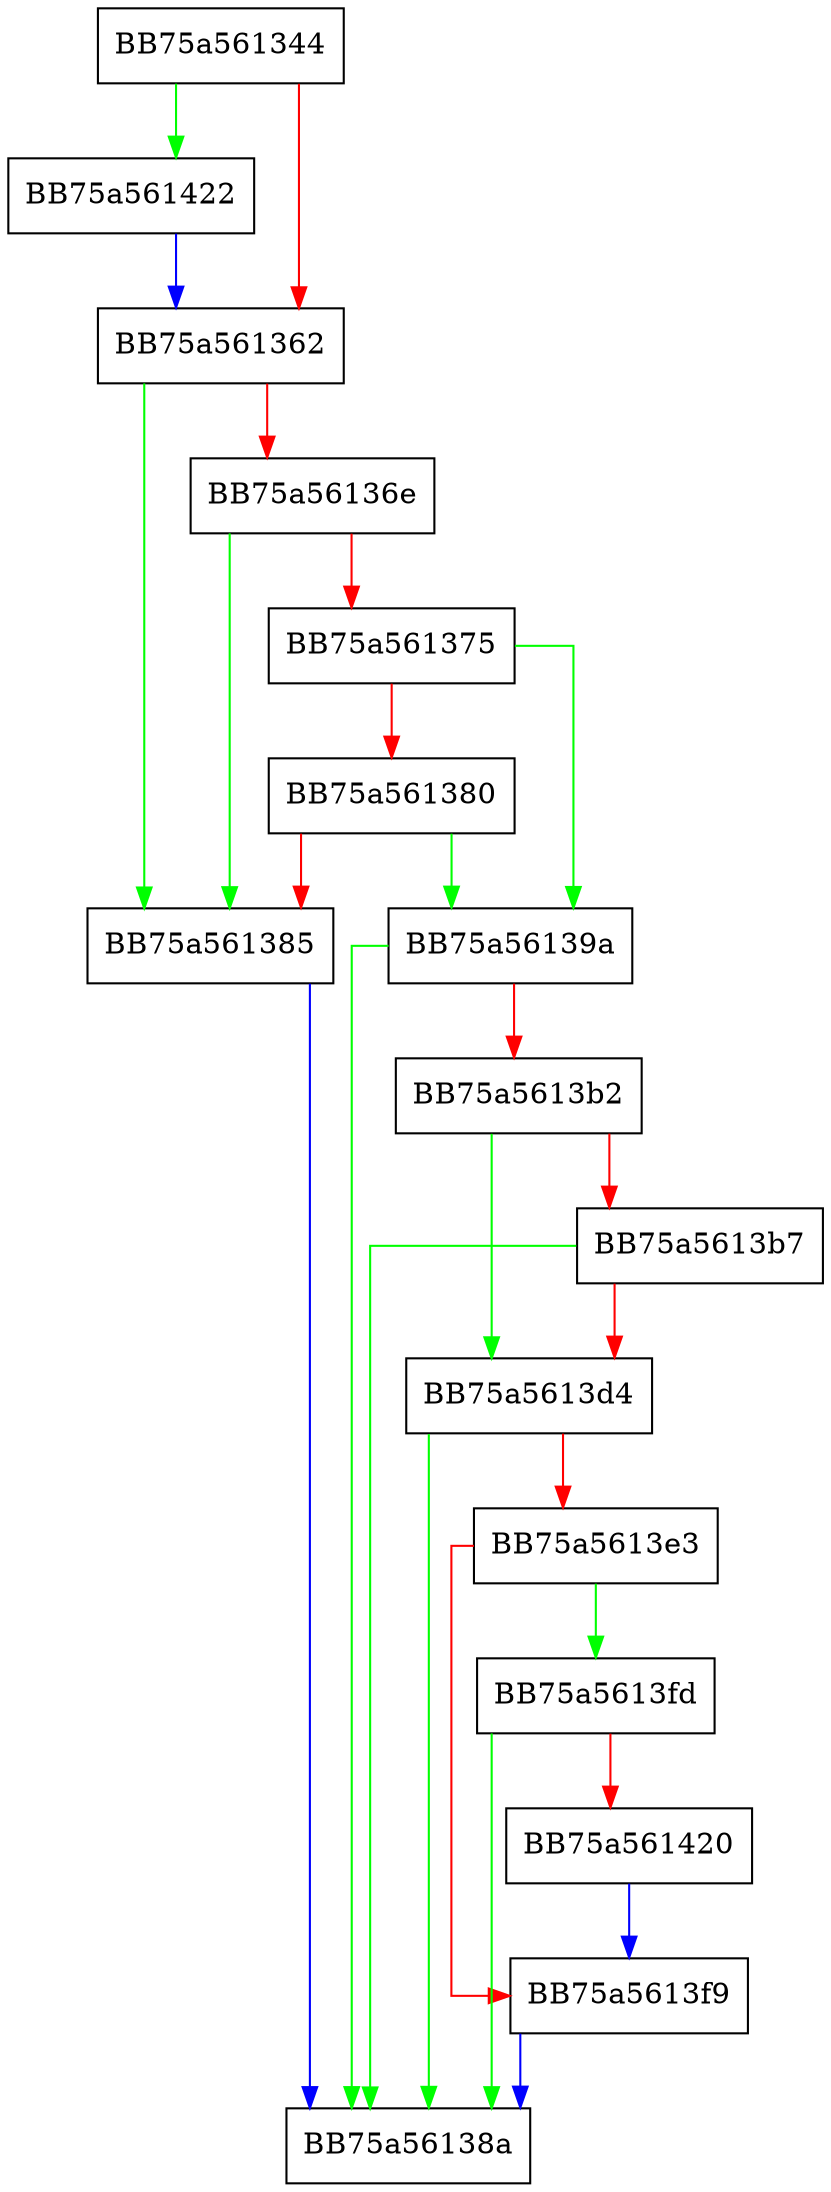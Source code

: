 digraph CopyPEInfoValues {
  node [shape="box"];
  graph [splines=ortho];
  BB75a561344 -> BB75a561422 [color="green"];
  BB75a561344 -> BB75a561362 [color="red"];
  BB75a561362 -> BB75a561385 [color="green"];
  BB75a561362 -> BB75a56136e [color="red"];
  BB75a56136e -> BB75a561385 [color="green"];
  BB75a56136e -> BB75a561375 [color="red"];
  BB75a561375 -> BB75a56139a [color="green"];
  BB75a561375 -> BB75a561380 [color="red"];
  BB75a561380 -> BB75a56139a [color="green"];
  BB75a561380 -> BB75a561385 [color="red"];
  BB75a561385 -> BB75a56138a [color="blue"];
  BB75a56139a -> BB75a56138a [color="green"];
  BB75a56139a -> BB75a5613b2 [color="red"];
  BB75a5613b2 -> BB75a5613d4 [color="green"];
  BB75a5613b2 -> BB75a5613b7 [color="red"];
  BB75a5613b7 -> BB75a56138a [color="green"];
  BB75a5613b7 -> BB75a5613d4 [color="red"];
  BB75a5613d4 -> BB75a56138a [color="green"];
  BB75a5613d4 -> BB75a5613e3 [color="red"];
  BB75a5613e3 -> BB75a5613fd [color="green"];
  BB75a5613e3 -> BB75a5613f9 [color="red"];
  BB75a5613f9 -> BB75a56138a [color="blue"];
  BB75a5613fd -> BB75a56138a [color="green"];
  BB75a5613fd -> BB75a561420 [color="red"];
  BB75a561420 -> BB75a5613f9 [color="blue"];
  BB75a561422 -> BB75a561362 [color="blue"];
}